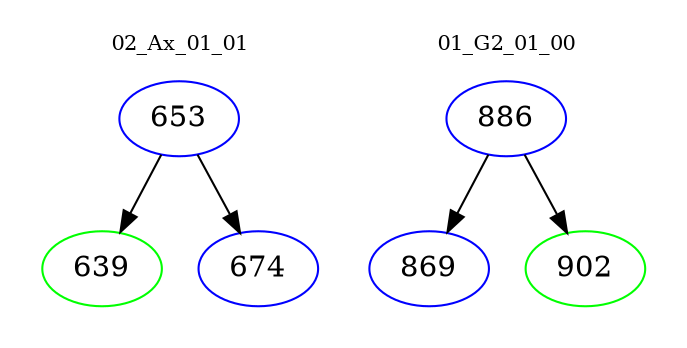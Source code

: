 digraph{
subgraph cluster_0 {
color = white
label = "02_Ax_01_01";
fontsize=10;
T0_653 [label="653", color="blue"]
T0_653 -> T0_639 [color="black"]
T0_639 [label="639", color="green"]
T0_653 -> T0_674 [color="black"]
T0_674 [label="674", color="blue"]
}
subgraph cluster_1 {
color = white
label = "01_G2_01_00";
fontsize=10;
T1_886 [label="886", color="blue"]
T1_886 -> T1_869 [color="black"]
T1_869 [label="869", color="blue"]
T1_886 -> T1_902 [color="black"]
T1_902 [label="902", color="green"]
}
}
